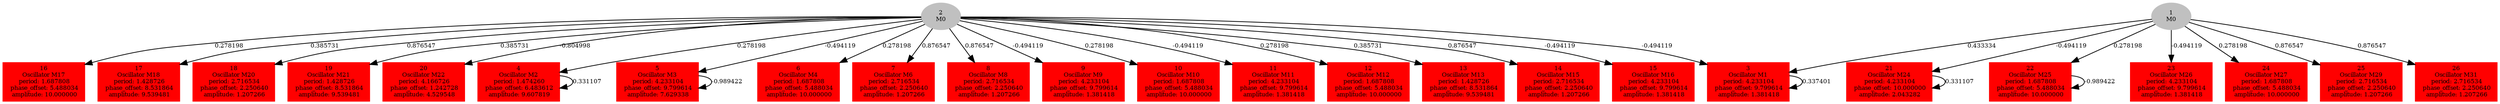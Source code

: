 digraph g{ forcelabels=true;
1[label=<1<BR/>M0>,color="grey",style=filled,fontsize=8];
2[label=<2<BR/>M0>,color="grey",style=filled,fontsize=8];
3 [label=<3<BR />Oscillator M1<BR /> period: 4.233104<BR /> phase_offset: 9.799614<BR /> amplitude: 1.381418>, shape=box,color=red,style=filled,fontsize=8];4 [label=<4<BR />Oscillator M2<BR /> period: 1.474260<BR /> phase_offset: 6.483612<BR /> amplitude: 9.607819>, shape=box,color=red,style=filled,fontsize=8];5 [label=<5<BR />Oscillator M3<BR /> period: 4.233104<BR /> phase_offset: 9.799614<BR /> amplitude: 7.629338>, shape=box,color=red,style=filled,fontsize=8];6 [label=<6<BR />Oscillator M4<BR /> period: 1.687808<BR /> phase_offset: 5.488034<BR /> amplitude: 10.000000>, shape=box,color=red,style=filled,fontsize=8];7 [label=<7<BR />Oscillator M6<BR /> period: 2.716534<BR /> phase_offset: 2.250640<BR /> amplitude: 1.207266>, shape=box,color=red,style=filled,fontsize=8];8 [label=<8<BR />Oscillator M8<BR /> period: 2.716534<BR /> phase_offset: 2.250640<BR /> amplitude: 1.207266>, shape=box,color=red,style=filled,fontsize=8];9 [label=<9<BR />Oscillator M9<BR /> period: 4.233104<BR /> phase_offset: 9.799614<BR /> amplitude: 1.381418>, shape=box,color=red,style=filled,fontsize=8];10 [label=<10<BR />Oscillator M10<BR /> period: 1.687808<BR /> phase_offset: 5.488034<BR /> amplitude: 10.000000>, shape=box,color=red,style=filled,fontsize=8];11 [label=<11<BR />Oscillator M11<BR /> period: 4.233104<BR /> phase_offset: 9.799614<BR /> amplitude: 1.381418>, shape=box,color=red,style=filled,fontsize=8];12 [label=<12<BR />Oscillator M12<BR /> period: 1.687808<BR /> phase_offset: 5.488034<BR /> amplitude: 10.000000>, shape=box,color=red,style=filled,fontsize=8];13 [label=<13<BR />Oscillator M13<BR /> period: 1.428726<BR /> phase_offset: 8.531864<BR /> amplitude: 9.539481>, shape=box,color=red,style=filled,fontsize=8];14 [label=<14<BR />Oscillator M15<BR /> period: 2.716534<BR /> phase_offset: 2.250640<BR /> amplitude: 1.207266>, shape=box,color=red,style=filled,fontsize=8];15 [label=<15<BR />Oscillator M16<BR /> period: 4.233104<BR /> phase_offset: 9.799614<BR /> amplitude: 1.381418>, shape=box,color=red,style=filled,fontsize=8];16 [label=<16<BR />Oscillator M17<BR /> period: 1.687808<BR /> phase_offset: 5.488034<BR /> amplitude: 10.000000>, shape=box,color=red,style=filled,fontsize=8];17 [label=<17<BR />Oscillator M18<BR /> period: 1.428726<BR /> phase_offset: 8.531864<BR /> amplitude: 9.539481>, shape=box,color=red,style=filled,fontsize=8];18 [label=<18<BR />Oscillator M20<BR /> period: 2.716534<BR /> phase_offset: 2.250640<BR /> amplitude: 1.207266>, shape=box,color=red,style=filled,fontsize=8];19 [label=<19<BR />Oscillator M21<BR /> period: 1.428726<BR /> phase_offset: 8.531864<BR /> amplitude: 9.539481>, shape=box,color=red,style=filled,fontsize=8];20 [label=<20<BR />Oscillator M22<BR /> period: 4.166726<BR /> phase_offset: 1.242728<BR /> amplitude: 4.529548>, shape=box,color=red,style=filled,fontsize=8];21 [label=<21<BR />Oscillator M24<BR /> period: 4.233104<BR /> phase_offset: 10.000000<BR /> amplitude: 2.043282>, shape=box,color=red,style=filled,fontsize=8];22 [label=<22<BR />Oscillator M25<BR /> period: 1.687808<BR /> phase_offset: 5.488034<BR /> amplitude: 10.000000>, shape=box,color=red,style=filled,fontsize=8];23 [label=<23<BR />Oscillator M26<BR /> period: 4.233104<BR /> phase_offset: 9.799614<BR /> amplitude: 1.381418>, shape=box,color=red,style=filled,fontsize=8];24 [label=<24<BR />Oscillator M27<BR /> period: 1.687808<BR /> phase_offset: 5.488034<BR /> amplitude: 10.000000>, shape=box,color=red,style=filled,fontsize=8];25 [label=<25<BR />Oscillator M29<BR /> period: 2.716534<BR /> phase_offset: 2.250640<BR /> amplitude: 1.207266>, shape=box,color=red,style=filled,fontsize=8];26 [label=<26<BR />Oscillator M31<BR /> period: 2.716534<BR /> phase_offset: 2.250640<BR /> amplitude: 1.207266>, shape=box,color=red,style=filled,fontsize=8];1 -> 3[label="0.433334 ",fontsize="8"];
1 -> 21[label="-0.494119 ",fontsize="8"];
1 -> 22[label="0.278198 ",fontsize="8"];
1 -> 23[label="-0.494119 ",fontsize="8"];
1 -> 24[label="0.278198 ",fontsize="8"];
1 -> 25[label="0.876547 ",fontsize="8"];
1 -> 26[label="0.876547 ",fontsize="8"];
2 -> 3[label="-0.494119 ",fontsize="8"];
2 -> 4[label="0.278198 ",fontsize="8"];
2 -> 5[label="-0.494119 ",fontsize="8"];
2 -> 6[label="0.278198 ",fontsize="8"];
2 -> 7[label="0.876547 ",fontsize="8"];
2 -> 8[label="0.876547 ",fontsize="8"];
2 -> 9[label="-0.494119 ",fontsize="8"];
2 -> 10[label="0.278198 ",fontsize="8"];
2 -> 11[label="-0.494119 ",fontsize="8"];
2 -> 12[label="0.278198 ",fontsize="8"];
2 -> 13[label="0.385731 ",fontsize="8"];
2 -> 14[label="0.876547 ",fontsize="8"];
2 -> 15[label="-0.494119 ",fontsize="8"];
2 -> 16[label="0.278198 ",fontsize="8"];
2 -> 17[label="0.385731 ",fontsize="8"];
2 -> 18[label="0.876547 ",fontsize="8"];
2 -> 19[label="0.385731 ",fontsize="8"];
2 -> 20[label="-0.804998 ",fontsize="8"];
3 -> 3[label="0.337401 ",fontsize="8"];
4 -> 4[label="0.331107 ",fontsize="8"];
5 -> 5[label="-0.989422 ",fontsize="8"];
21 -> 21[label="0.331107 ",fontsize="8"];
22 -> 22[label="-0.989422 ",fontsize="8"];
 }
